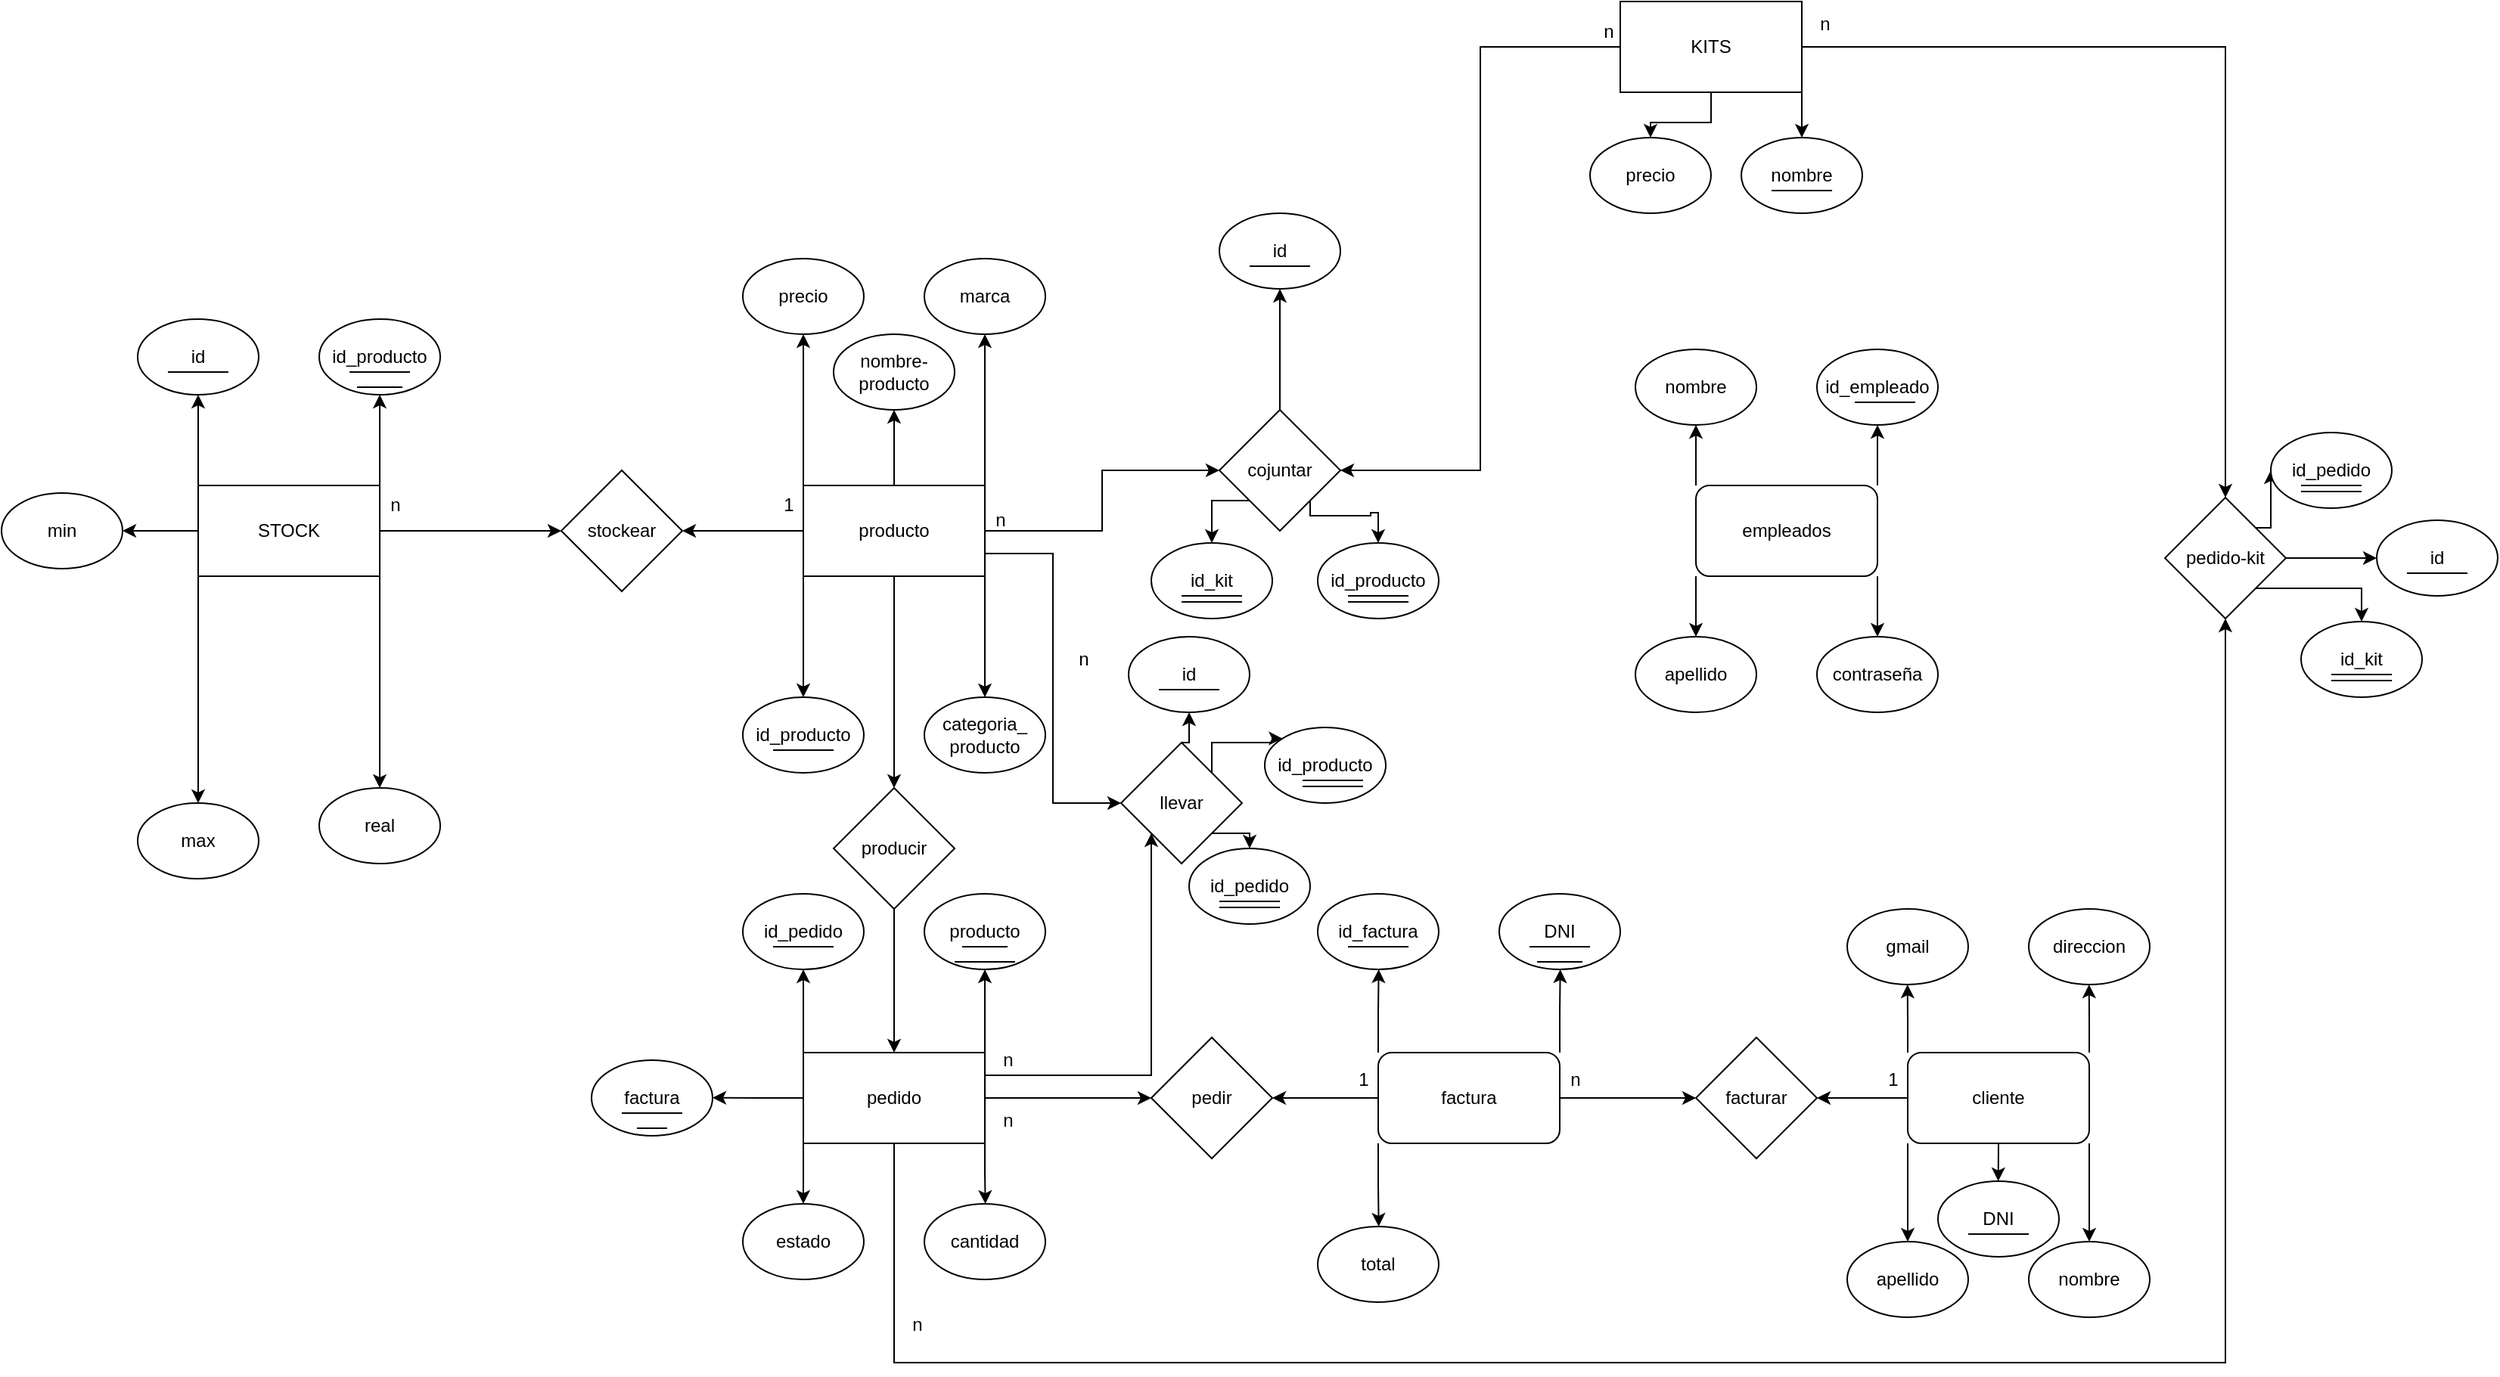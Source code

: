 <mxfile version="21.2.1" type="device">
  <diagram name="Página-1" id="zt1wdt3GV1a_HRpqGX3j">
    <mxGraphModel dx="1925" dy="1997" grid="1" gridSize="10" guides="1" tooltips="1" connect="1" arrows="1" fold="1" page="1" pageScale="1" pageWidth="827" pageHeight="1169" math="0" shadow="0">
      <root>
        <mxCell id="0" />
        <mxCell id="1" parent="0" />
        <mxCell id="X5uzRjNhC2aGNQ6LdpoJ-12" style="edgeStyle=orthogonalEdgeStyle;rounded=0;orthogonalLoop=1;jettySize=auto;html=1;exitX=1;exitY=1;exitDx=0;exitDy=0;entryX=0.5;entryY=0;entryDx=0;entryDy=0;" parent="1" source="X5uzRjNhC2aGNQ6LdpoJ-1" target="X5uzRjNhC2aGNQ6LdpoJ-7" edge="1">
          <mxGeometry relative="1" as="geometry" />
        </mxCell>
        <mxCell id="X5uzRjNhC2aGNQ6LdpoJ-14" style="edgeStyle=orthogonalEdgeStyle;rounded=0;orthogonalLoop=1;jettySize=auto;html=1;exitX=0;exitY=1;exitDx=0;exitDy=0;entryX=0.5;entryY=0;entryDx=0;entryDy=0;" parent="1" source="X5uzRjNhC2aGNQ6LdpoJ-1" target="X5uzRjNhC2aGNQ6LdpoJ-8" edge="1">
          <mxGeometry relative="1" as="geometry" />
        </mxCell>
        <mxCell id="X5uzRjNhC2aGNQ6LdpoJ-15" style="edgeStyle=orthogonalEdgeStyle;rounded=0;orthogonalLoop=1;jettySize=auto;html=1;exitX=0;exitY=0;exitDx=0;exitDy=0;entryX=0.5;entryY=1;entryDx=0;entryDy=0;" parent="1" source="X5uzRjNhC2aGNQ6LdpoJ-1" target="X5uzRjNhC2aGNQ6LdpoJ-10" edge="1">
          <mxGeometry relative="1" as="geometry" />
        </mxCell>
        <mxCell id="X5uzRjNhC2aGNQ6LdpoJ-16" style="edgeStyle=orthogonalEdgeStyle;rounded=0;orthogonalLoop=1;jettySize=auto;html=1;exitX=1;exitY=0;exitDx=0;exitDy=0;entryX=0.5;entryY=1;entryDx=0;entryDy=0;" parent="1" source="X5uzRjNhC2aGNQ6LdpoJ-1" target="X5uzRjNhC2aGNQ6LdpoJ-5" edge="1">
          <mxGeometry relative="1" as="geometry" />
        </mxCell>
        <mxCell id="X5uzRjNhC2aGNQ6LdpoJ-17" style="edgeStyle=orthogonalEdgeStyle;rounded=0;orthogonalLoop=1;jettySize=auto;html=1;exitX=1;exitY=0.5;exitDx=0;exitDy=0;entryX=0;entryY=0.5;entryDx=0;entryDy=0;" parent="1" source="X5uzRjNhC2aGNQ6LdpoJ-1" target="X5uzRjNhC2aGNQ6LdpoJ-18" edge="1">
          <mxGeometry relative="1" as="geometry">
            <mxPoint x="310" y="90.345" as="targetPoint" />
          </mxGeometry>
        </mxCell>
        <mxCell id="X5uzRjNhC2aGNQ6LdpoJ-52" style="edgeStyle=orthogonalEdgeStyle;rounded=0;orthogonalLoop=1;jettySize=auto;html=1;exitX=0;exitY=0.5;exitDx=0;exitDy=0;entryX=1;entryY=0.5;entryDx=0;entryDy=0;" parent="1" source="X5uzRjNhC2aGNQ6LdpoJ-1" target="X5uzRjNhC2aGNQ6LdpoJ-9" edge="1">
          <mxGeometry relative="1" as="geometry" />
        </mxCell>
        <mxCell id="X5uzRjNhC2aGNQ6LdpoJ-1" value="STOCK" style="rounded=0;whiteSpace=wrap;html=1;" parent="1" vertex="1">
          <mxGeometry x="80" y="60" width="120" height="60" as="geometry" />
        </mxCell>
        <mxCell id="X5uzRjNhC2aGNQ6LdpoJ-5" value="id_producto" style="ellipse;whiteSpace=wrap;html=1;" parent="1" vertex="1">
          <mxGeometry x="160" y="-50" width="80" height="50" as="geometry" />
        </mxCell>
        <mxCell id="X5uzRjNhC2aGNQ6LdpoJ-7" value="real" style="ellipse;whiteSpace=wrap;html=1;" parent="1" vertex="1">
          <mxGeometry x="160" y="260" width="80" height="50" as="geometry" />
        </mxCell>
        <mxCell id="X5uzRjNhC2aGNQ6LdpoJ-8" value="max" style="ellipse;whiteSpace=wrap;html=1;" parent="1" vertex="1">
          <mxGeometry x="40" y="270" width="80" height="50" as="geometry" />
        </mxCell>
        <mxCell id="X5uzRjNhC2aGNQ6LdpoJ-9" value="min" style="ellipse;whiteSpace=wrap;html=1;" parent="1" vertex="1">
          <mxGeometry x="-50" y="65" width="80" height="50" as="geometry" />
        </mxCell>
        <mxCell id="X5uzRjNhC2aGNQ6LdpoJ-10" value="id" style="ellipse;whiteSpace=wrap;html=1;" parent="1" vertex="1">
          <mxGeometry x="40" y="-50" width="80" height="50" as="geometry" />
        </mxCell>
        <mxCell id="X5uzRjNhC2aGNQ6LdpoJ-18" value="stockear" style="rhombus;whiteSpace=wrap;html=1;" parent="1" vertex="1">
          <mxGeometry x="320" y="50" width="80" height="80" as="geometry" />
        </mxCell>
        <mxCell id="X5uzRjNhC2aGNQ6LdpoJ-20" style="edgeStyle=orthogonalEdgeStyle;rounded=0;orthogonalLoop=1;jettySize=auto;html=1;entryX=1;entryY=0.5;entryDx=0;entryDy=0;" parent="1" source="X5uzRjNhC2aGNQ6LdpoJ-19" target="X5uzRjNhC2aGNQ6LdpoJ-18" edge="1">
          <mxGeometry relative="1" as="geometry" />
        </mxCell>
        <mxCell id="X5uzRjNhC2aGNQ6LdpoJ-22" style="edgeStyle=orthogonalEdgeStyle;rounded=0;orthogonalLoop=1;jettySize=auto;html=1;exitX=0;exitY=1;exitDx=0;exitDy=0;entryX=0.5;entryY=0;entryDx=0;entryDy=0;" parent="1" source="X5uzRjNhC2aGNQ6LdpoJ-19" target="X5uzRjNhC2aGNQ6LdpoJ-21" edge="1">
          <mxGeometry relative="1" as="geometry" />
        </mxCell>
        <mxCell id="X5uzRjNhC2aGNQ6LdpoJ-38" style="edgeStyle=orthogonalEdgeStyle;rounded=0;orthogonalLoop=1;jettySize=auto;html=1;exitX=1;exitY=1;exitDx=0;exitDy=0;" parent="1" source="X5uzRjNhC2aGNQ6LdpoJ-19" edge="1">
          <mxGeometry relative="1" as="geometry">
            <mxPoint x="600" y="200" as="targetPoint" />
          </mxGeometry>
        </mxCell>
        <mxCell id="X5uzRjNhC2aGNQ6LdpoJ-41" style="edgeStyle=orthogonalEdgeStyle;rounded=0;orthogonalLoop=1;jettySize=auto;html=1;exitX=1;exitY=0.5;exitDx=0;exitDy=0;entryX=0;entryY=0.5;entryDx=0;entryDy=0;" parent="1" source="X5uzRjNhC2aGNQ6LdpoJ-19" target="X5uzRjNhC2aGNQ6LdpoJ-42" edge="1">
          <mxGeometry relative="1" as="geometry">
            <mxPoint x="650" y="90.345" as="targetPoint" />
          </mxGeometry>
        </mxCell>
        <mxCell id="X5uzRjNhC2aGNQ6LdpoJ-58" style="edgeStyle=orthogonalEdgeStyle;rounded=0;orthogonalLoop=1;jettySize=auto;html=1;exitX=0.5;exitY=1;exitDx=0;exitDy=0;entryX=0.5;entryY=0;entryDx=0;entryDy=0;" parent="1" source="X5uzRjNhC2aGNQ6LdpoJ-19" target="X5uzRjNhC2aGNQ6LdpoJ-60" edge="1">
          <mxGeometry relative="1" as="geometry">
            <mxPoint x="540" y="210" as="targetPoint" />
          </mxGeometry>
        </mxCell>
        <mxCell id="X5uzRjNhC2aGNQ6LdpoJ-126" style="edgeStyle=orthogonalEdgeStyle;rounded=0;orthogonalLoop=1;jettySize=auto;html=1;exitX=0.5;exitY=0;exitDx=0;exitDy=0;entryX=0.5;entryY=1;entryDx=0;entryDy=0;" parent="1" source="X5uzRjNhC2aGNQ6LdpoJ-19" target="X5uzRjNhC2aGNQ6LdpoJ-123" edge="1">
          <mxGeometry relative="1" as="geometry" />
        </mxCell>
        <mxCell id="X5uzRjNhC2aGNQ6LdpoJ-127" style="edgeStyle=orthogonalEdgeStyle;rounded=0;orthogonalLoop=1;jettySize=auto;html=1;exitX=1;exitY=0;exitDx=0;exitDy=0;entryX=0.5;entryY=1;entryDx=0;entryDy=0;" parent="1" source="X5uzRjNhC2aGNQ6LdpoJ-19" target="X5uzRjNhC2aGNQ6LdpoJ-34" edge="1">
          <mxGeometry relative="1" as="geometry" />
        </mxCell>
        <mxCell id="X5uzRjNhC2aGNQ6LdpoJ-128" style="edgeStyle=orthogonalEdgeStyle;rounded=0;orthogonalLoop=1;jettySize=auto;html=1;exitX=0;exitY=0;exitDx=0;exitDy=0;entryX=0.5;entryY=1;entryDx=0;entryDy=0;" parent="1" source="X5uzRjNhC2aGNQ6LdpoJ-19" target="X5uzRjNhC2aGNQ6LdpoJ-37" edge="1">
          <mxGeometry relative="1" as="geometry" />
        </mxCell>
        <mxCell id="2nOd-WqelD6CSdc9xSCT-4" style="edgeStyle=orthogonalEdgeStyle;rounded=0;orthogonalLoop=1;jettySize=auto;html=1;exitX=1;exitY=0.75;exitDx=0;exitDy=0;entryX=0;entryY=0.5;entryDx=0;entryDy=0;" parent="1" source="X5uzRjNhC2aGNQ6LdpoJ-19" target="2nOd-WqelD6CSdc9xSCT-2" edge="1">
          <mxGeometry relative="1" as="geometry" />
        </mxCell>
        <mxCell id="X5uzRjNhC2aGNQ6LdpoJ-19" value="producto" style="rounded=0;whiteSpace=wrap;html=1;" parent="1" vertex="1">
          <mxGeometry x="480" y="60" width="120" height="60" as="geometry" />
        </mxCell>
        <mxCell id="X5uzRjNhC2aGNQ6LdpoJ-21" value="id_producto" style="ellipse;whiteSpace=wrap;html=1;" parent="1" vertex="1">
          <mxGeometry x="440" y="200" width="80" height="50" as="geometry" />
        </mxCell>
        <mxCell id="X5uzRjNhC2aGNQ6LdpoJ-27" value="" style="line;strokeWidth=1;rotatable=0;dashed=0;labelPosition=right;align=left;verticalAlign=middle;spacingTop=0;spacingLeft=6;points=[];portConstraint=eastwest;" parent="1" vertex="1">
          <mxGeometry x="60" y="-20" width="40" height="10" as="geometry" />
        </mxCell>
        <mxCell id="X5uzRjNhC2aGNQ6LdpoJ-28" value="" style="line;strokeWidth=1;rotatable=0;dashed=0;labelPosition=right;align=left;verticalAlign=middle;spacingTop=0;spacingLeft=6;points=[];portConstraint=eastwest;" parent="1" vertex="1">
          <mxGeometry x="180" y="-20" width="40" height="10" as="geometry" />
        </mxCell>
        <mxCell id="X5uzRjNhC2aGNQ6LdpoJ-29" value="" style="line;strokeWidth=1;rotatable=0;dashed=0;labelPosition=right;align=left;verticalAlign=middle;spacingTop=0;spacingLeft=6;points=[];portConstraint=eastwest;" parent="1" vertex="1">
          <mxGeometry x="185" y="-10" width="30" height="10" as="geometry" />
        </mxCell>
        <mxCell id="X5uzRjNhC2aGNQ6LdpoJ-31" value="" style="line;strokeWidth=1;rotatable=0;dashed=0;labelPosition=right;align=left;verticalAlign=middle;spacingTop=0;spacingLeft=6;points=[];portConstraint=eastwest;" parent="1" vertex="1">
          <mxGeometry x="460" y="230" width="40" height="10" as="geometry" />
        </mxCell>
        <mxCell id="X5uzRjNhC2aGNQ6LdpoJ-34" value="marca" style="ellipse;whiteSpace=wrap;html=1;" parent="1" vertex="1">
          <mxGeometry x="560" y="-90" width="80" height="50" as="geometry" />
        </mxCell>
        <mxCell id="X5uzRjNhC2aGNQ6LdpoJ-37" value="precio" style="ellipse;whiteSpace=wrap;html=1;" parent="1" vertex="1">
          <mxGeometry x="440" y="-90" width="80" height="50" as="geometry" />
        </mxCell>
        <mxCell id="X5uzRjNhC2aGNQ6LdpoJ-39" value="categoria_&lt;br&gt;producto" style="ellipse;whiteSpace=wrap;html=1;" parent="1" vertex="1">
          <mxGeometry x="560" y="200" width="80" height="50" as="geometry" />
        </mxCell>
        <mxCell id="X5uzRjNhC2aGNQ6LdpoJ-43" style="edgeStyle=orthogonalEdgeStyle;rounded=0;orthogonalLoop=1;jettySize=auto;html=1;entryX=1;entryY=0.5;entryDx=0;entryDy=0;" parent="1" source="X5uzRjNhC2aGNQ6LdpoJ-40" target="X5uzRjNhC2aGNQ6LdpoJ-42" edge="1">
          <mxGeometry relative="1" as="geometry" />
        </mxCell>
        <mxCell id="X5uzRjNhC2aGNQ6LdpoJ-50" style="edgeStyle=orthogonalEdgeStyle;rounded=0;orthogonalLoop=1;jettySize=auto;html=1;exitX=1;exitY=1;exitDx=0;exitDy=0;entryX=0.5;entryY=0;entryDx=0;entryDy=0;" parent="1" source="X5uzRjNhC2aGNQ6LdpoJ-40" target="X5uzRjNhC2aGNQ6LdpoJ-49" edge="1">
          <mxGeometry relative="1" as="geometry" />
        </mxCell>
        <mxCell id="kqnXj__qHcYsHEOkXYYP-14" style="edgeStyle=orthogonalEdgeStyle;rounded=0;orthogonalLoop=1;jettySize=auto;html=1;exitX=0.5;exitY=1;exitDx=0;exitDy=0;entryX=0.5;entryY=0;entryDx=0;entryDy=0;" parent="1" source="X5uzRjNhC2aGNQ6LdpoJ-40" target="kqnXj__qHcYsHEOkXYYP-13" edge="1">
          <mxGeometry relative="1" as="geometry" />
        </mxCell>
        <mxCell id="2nOd-WqelD6CSdc9xSCT-12" style="edgeStyle=orthogonalEdgeStyle;rounded=0;orthogonalLoop=1;jettySize=auto;html=1;exitX=1;exitY=0.5;exitDx=0;exitDy=0;entryX=0.5;entryY=0;entryDx=0;entryDy=0;" parent="1" source="X5uzRjNhC2aGNQ6LdpoJ-40" target="2nOd-WqelD6CSdc9xSCT-11" edge="1">
          <mxGeometry relative="1" as="geometry" />
        </mxCell>
        <mxCell id="X5uzRjNhC2aGNQ6LdpoJ-40" value="KITS" style="rounded=0;whiteSpace=wrap;html=1;" parent="1" vertex="1">
          <mxGeometry x="1020" y="-260" width="120" height="60" as="geometry" />
        </mxCell>
        <mxCell id="kqnXj__qHcYsHEOkXYYP-4" style="edgeStyle=orthogonalEdgeStyle;rounded=0;orthogonalLoop=1;jettySize=auto;html=1;entryX=0.5;entryY=1;entryDx=0;entryDy=0;" parent="1" source="X5uzRjNhC2aGNQ6LdpoJ-42" target="kqnXj__qHcYsHEOkXYYP-2" edge="1">
          <mxGeometry relative="1" as="geometry" />
        </mxCell>
        <mxCell id="kqnXj__qHcYsHEOkXYYP-8" style="edgeStyle=orthogonalEdgeStyle;rounded=0;orthogonalLoop=1;jettySize=auto;html=1;exitX=1;exitY=1;exitDx=0;exitDy=0;entryX=0.5;entryY=0;entryDx=0;entryDy=0;" parent="1" source="X5uzRjNhC2aGNQ6LdpoJ-42" target="kqnXj__qHcYsHEOkXYYP-5" edge="1">
          <mxGeometry relative="1" as="geometry">
            <Array as="points">
              <mxPoint x="815" y="80" />
              <mxPoint x="855" y="80" />
              <mxPoint x="855" y="78" />
              <mxPoint x="860" y="78" />
            </Array>
          </mxGeometry>
        </mxCell>
        <mxCell id="kqnXj__qHcYsHEOkXYYP-15" style="edgeStyle=orthogonalEdgeStyle;rounded=0;orthogonalLoop=1;jettySize=auto;html=1;exitX=0;exitY=1;exitDx=0;exitDy=0;entryX=0.5;entryY=0;entryDx=0;entryDy=0;" parent="1" source="X5uzRjNhC2aGNQ6LdpoJ-42" target="kqnXj__qHcYsHEOkXYYP-9" edge="1">
          <mxGeometry relative="1" as="geometry" />
        </mxCell>
        <mxCell id="X5uzRjNhC2aGNQ6LdpoJ-42" value="cojuntar" style="rhombus;whiteSpace=wrap;html=1;" parent="1" vertex="1">
          <mxGeometry x="755" y="10" width="80" height="80" as="geometry" />
        </mxCell>
        <mxCell id="X5uzRjNhC2aGNQ6LdpoJ-49" value="nombre" style="ellipse;whiteSpace=wrap;html=1;" parent="1" vertex="1">
          <mxGeometry x="1100" y="-170" width="80" height="50" as="geometry" />
        </mxCell>
        <mxCell id="X5uzRjNhC2aGNQ6LdpoJ-51" value="" style="line;strokeWidth=1;rotatable=0;dashed=0;labelPosition=right;align=left;verticalAlign=middle;spacingTop=0;spacingLeft=6;points=[];portConstraint=eastwest;" parent="1" vertex="1">
          <mxGeometry x="1120" y="-140" width="40" height="10" as="geometry" />
        </mxCell>
        <mxCell id="X5uzRjNhC2aGNQ6LdpoJ-55" style="edgeStyle=orthogonalEdgeStyle;rounded=0;orthogonalLoop=1;jettySize=auto;html=1;exitX=0;exitY=1;exitDx=0;exitDy=0;entryX=0.5;entryY=0;entryDx=0;entryDy=0;" parent="1" source="X5uzRjNhC2aGNQ6LdpoJ-53" target="X5uzRjNhC2aGNQ6LdpoJ-54" edge="1">
          <mxGeometry relative="1" as="geometry" />
        </mxCell>
        <mxCell id="X5uzRjNhC2aGNQ6LdpoJ-56" style="edgeStyle=orthogonalEdgeStyle;rounded=0;orthogonalLoop=1;jettySize=auto;html=1;exitX=1;exitY=1;exitDx=0;exitDy=0;" parent="1" source="X5uzRjNhC2aGNQ6LdpoJ-53" edge="1">
          <mxGeometry relative="1" as="geometry">
            <mxPoint x="600.333" y="535" as="targetPoint" />
          </mxGeometry>
        </mxCell>
        <mxCell id="X5uzRjNhC2aGNQ6LdpoJ-67" style="edgeStyle=orthogonalEdgeStyle;rounded=0;orthogonalLoop=1;jettySize=auto;html=1;exitX=1;exitY=0;exitDx=0;exitDy=0;entryX=0.5;entryY=1;entryDx=0;entryDy=0;" parent="1" source="X5uzRjNhC2aGNQ6LdpoJ-53" target="X5uzRjNhC2aGNQ6LdpoJ-66" edge="1">
          <mxGeometry relative="1" as="geometry" />
        </mxCell>
        <mxCell id="X5uzRjNhC2aGNQ6LdpoJ-70" style="edgeStyle=orthogonalEdgeStyle;rounded=0;orthogonalLoop=1;jettySize=auto;html=1;exitX=0;exitY=0;exitDx=0;exitDy=0;entryX=0.5;entryY=1;entryDx=0;entryDy=0;" parent="1" source="X5uzRjNhC2aGNQ6LdpoJ-53" target="X5uzRjNhC2aGNQ6LdpoJ-69" edge="1">
          <mxGeometry relative="1" as="geometry" />
        </mxCell>
        <mxCell id="X5uzRjNhC2aGNQ6LdpoJ-74" style="edgeStyle=orthogonalEdgeStyle;rounded=0;orthogonalLoop=1;jettySize=auto;html=1;exitX=0;exitY=0.5;exitDx=0;exitDy=0;" parent="1" source="X5uzRjNhC2aGNQ6LdpoJ-53" edge="1">
          <mxGeometry relative="1" as="geometry">
            <mxPoint x="420" y="464.857" as="targetPoint" />
          </mxGeometry>
        </mxCell>
        <mxCell id="X5uzRjNhC2aGNQ6LdpoJ-82" style="edgeStyle=orthogonalEdgeStyle;rounded=0;orthogonalLoop=1;jettySize=auto;html=1;exitX=1;exitY=0.5;exitDx=0;exitDy=0;entryX=0;entryY=0.5;entryDx=0;entryDy=0;" parent="1" source="X5uzRjNhC2aGNQ6LdpoJ-53" target="X5uzRjNhC2aGNQ6LdpoJ-81" edge="1">
          <mxGeometry relative="1" as="geometry" />
        </mxCell>
        <mxCell id="2nOd-WqelD6CSdc9xSCT-3" style="edgeStyle=orthogonalEdgeStyle;rounded=0;orthogonalLoop=1;jettySize=auto;html=1;exitX=1;exitY=0.25;exitDx=0;exitDy=0;entryX=0;entryY=1;entryDx=0;entryDy=0;" parent="1" source="X5uzRjNhC2aGNQ6LdpoJ-53" target="2nOd-WqelD6CSdc9xSCT-2" edge="1">
          <mxGeometry relative="1" as="geometry" />
        </mxCell>
        <mxCell id="X5uzRjNhC2aGNQ6LdpoJ-53" value="pedido" style="rounded=0;whiteSpace=wrap;html=1;" parent="1" vertex="1">
          <mxGeometry x="480" y="435" width="120" height="60" as="geometry" />
        </mxCell>
        <mxCell id="X5uzRjNhC2aGNQ6LdpoJ-54" value="estado" style="ellipse;whiteSpace=wrap;html=1;" parent="1" vertex="1">
          <mxGeometry x="440" y="535" width="80" height="50" as="geometry" />
        </mxCell>
        <mxCell id="X5uzRjNhC2aGNQ6LdpoJ-57" value="cantidad" style="ellipse;whiteSpace=wrap;html=1;" parent="1" vertex="1">
          <mxGeometry x="560" y="535" width="80" height="50" as="geometry" />
        </mxCell>
        <mxCell id="X5uzRjNhC2aGNQ6LdpoJ-65" style="edgeStyle=orthogonalEdgeStyle;rounded=0;orthogonalLoop=1;jettySize=auto;html=1;exitX=0.5;exitY=1;exitDx=0;exitDy=0;entryX=0.5;entryY=0;entryDx=0;entryDy=0;" parent="1" source="X5uzRjNhC2aGNQ6LdpoJ-60" target="X5uzRjNhC2aGNQ6LdpoJ-53" edge="1">
          <mxGeometry relative="1" as="geometry" />
        </mxCell>
        <mxCell id="X5uzRjNhC2aGNQ6LdpoJ-60" value="producir" style="rhombus;whiteSpace=wrap;html=1;" parent="1" vertex="1">
          <mxGeometry x="500" y="260" width="80" height="80" as="geometry" />
        </mxCell>
        <mxCell id="X5uzRjNhC2aGNQ6LdpoJ-66" value="producto" style="ellipse;whiteSpace=wrap;html=1;" parent="1" vertex="1">
          <mxGeometry x="560" y="330" width="80" height="50" as="geometry" />
        </mxCell>
        <mxCell id="X5uzRjNhC2aGNQ6LdpoJ-69" value="id_pedido" style="ellipse;whiteSpace=wrap;html=1;" parent="1" vertex="1">
          <mxGeometry x="440" y="330" width="80" height="50" as="geometry" />
        </mxCell>
        <mxCell id="X5uzRjNhC2aGNQ6LdpoJ-71" value="" style="line;strokeWidth=1;rotatable=0;dashed=0;labelPosition=right;align=left;verticalAlign=middle;spacingTop=0;spacingLeft=6;points=[];portConstraint=eastwest;" parent="1" vertex="1">
          <mxGeometry x="585" y="360" width="30" height="10" as="geometry" />
        </mxCell>
        <mxCell id="X5uzRjNhC2aGNQ6LdpoJ-72" value="" style="line;strokeWidth=1;rotatable=0;dashed=0;labelPosition=right;align=left;verticalAlign=middle;spacingTop=0;spacingLeft=6;points=[];portConstraint=eastwest;" parent="1" vertex="1">
          <mxGeometry x="580" y="370" width="40" height="10" as="geometry" />
        </mxCell>
        <mxCell id="X5uzRjNhC2aGNQ6LdpoJ-73" value="" style="line;strokeWidth=1;rotatable=0;dashed=0;labelPosition=right;align=left;verticalAlign=middle;spacingTop=0;spacingLeft=6;points=[];portConstraint=eastwest;" parent="1" vertex="1">
          <mxGeometry x="460" y="360" width="40" height="10" as="geometry" />
        </mxCell>
        <mxCell id="X5uzRjNhC2aGNQ6LdpoJ-75" value="factura" style="ellipse;whiteSpace=wrap;html=1;" parent="1" vertex="1">
          <mxGeometry x="340" y="440" width="80" height="50" as="geometry" />
        </mxCell>
        <mxCell id="X5uzRjNhC2aGNQ6LdpoJ-77" value="" style="line;strokeWidth=1;rotatable=0;dashed=0;labelPosition=right;align=left;verticalAlign=middle;spacingTop=0;spacingLeft=6;points=[];portConstraint=eastwest;" parent="1" vertex="1">
          <mxGeometry x="360" y="470" width="40" height="10" as="geometry" />
        </mxCell>
        <mxCell id="X5uzRjNhC2aGNQ6LdpoJ-78" value="" style="line;strokeWidth=1;rotatable=0;dashed=0;labelPosition=right;align=left;verticalAlign=middle;spacingTop=0;spacingLeft=6;points=[];portConstraint=eastwest;" parent="1" vertex="1">
          <mxGeometry x="370" y="480" width="20" height="10" as="geometry" />
        </mxCell>
        <mxCell id="X5uzRjNhC2aGNQ6LdpoJ-83" style="edgeStyle=orthogonalEdgeStyle;rounded=0;orthogonalLoop=1;jettySize=auto;html=1;exitX=0;exitY=0.5;exitDx=0;exitDy=0;entryX=1;entryY=0.5;entryDx=0;entryDy=0;" parent="1" source="X5uzRjNhC2aGNQ6LdpoJ-80" target="X5uzRjNhC2aGNQ6LdpoJ-81" edge="1">
          <mxGeometry relative="1" as="geometry" />
        </mxCell>
        <mxCell id="X5uzRjNhC2aGNQ6LdpoJ-84" style="edgeStyle=orthogonalEdgeStyle;rounded=0;orthogonalLoop=1;jettySize=auto;html=1;exitX=0;exitY=1;exitDx=0;exitDy=0;" parent="1" source="X5uzRjNhC2aGNQ6LdpoJ-80" edge="1">
          <mxGeometry relative="1" as="geometry">
            <mxPoint x="860.333" y="550" as="targetPoint" />
          </mxGeometry>
        </mxCell>
        <mxCell id="X5uzRjNhC2aGNQ6LdpoJ-88" style="edgeStyle=orthogonalEdgeStyle;rounded=0;orthogonalLoop=1;jettySize=auto;html=1;exitX=1;exitY=0;exitDx=0;exitDy=0;" parent="1" source="X5uzRjNhC2aGNQ6LdpoJ-80" edge="1">
          <mxGeometry relative="1" as="geometry">
            <mxPoint x="980.333" y="380" as="targetPoint" />
          </mxGeometry>
        </mxCell>
        <mxCell id="X5uzRjNhC2aGNQ6LdpoJ-90" style="edgeStyle=orthogonalEdgeStyle;rounded=0;orthogonalLoop=1;jettySize=auto;html=1;exitX=0;exitY=0;exitDx=0;exitDy=0;" parent="1" source="X5uzRjNhC2aGNQ6LdpoJ-80" edge="1">
          <mxGeometry relative="1" as="geometry">
            <mxPoint x="860.333" y="380" as="targetPoint" />
          </mxGeometry>
        </mxCell>
        <mxCell id="X5uzRjNhC2aGNQ6LdpoJ-98" style="edgeStyle=orthogonalEdgeStyle;rounded=0;orthogonalLoop=1;jettySize=auto;html=1;exitX=1;exitY=0.5;exitDx=0;exitDy=0;" parent="1" source="X5uzRjNhC2aGNQ6LdpoJ-80" target="X5uzRjNhC2aGNQ6LdpoJ-97" edge="1">
          <mxGeometry relative="1" as="geometry" />
        </mxCell>
        <mxCell id="X5uzRjNhC2aGNQ6LdpoJ-80" value="factura" style="rounded=1;whiteSpace=wrap;html=1;" parent="1" vertex="1">
          <mxGeometry x="860" y="435" width="120" height="60" as="geometry" />
        </mxCell>
        <mxCell id="X5uzRjNhC2aGNQ6LdpoJ-81" value="pedir" style="rhombus;whiteSpace=wrap;html=1;" parent="1" vertex="1">
          <mxGeometry x="710" y="425" width="80" height="80" as="geometry" />
        </mxCell>
        <mxCell id="X5uzRjNhC2aGNQ6LdpoJ-85" value="total" style="ellipse;whiteSpace=wrap;html=1;" parent="1" vertex="1">
          <mxGeometry x="820" y="550" width="80" height="50" as="geometry" />
        </mxCell>
        <mxCell id="X5uzRjNhC2aGNQ6LdpoJ-89" value="DNI" style="ellipse;whiteSpace=wrap;html=1;" parent="1" vertex="1">
          <mxGeometry x="940" y="330" width="80" height="50" as="geometry" />
        </mxCell>
        <mxCell id="X5uzRjNhC2aGNQ6LdpoJ-91" value="id_factura" style="ellipse;whiteSpace=wrap;html=1;" parent="1" vertex="1">
          <mxGeometry x="820" y="330" width="80" height="50" as="geometry" />
        </mxCell>
        <mxCell id="X5uzRjNhC2aGNQ6LdpoJ-92" value="" style="line;strokeWidth=1;rotatable=0;dashed=0;labelPosition=right;align=left;verticalAlign=middle;spacingTop=0;spacingLeft=6;points=[];portConstraint=eastwest;" parent="1" vertex="1">
          <mxGeometry x="840" y="360" width="40" height="10" as="geometry" />
        </mxCell>
        <mxCell id="X5uzRjNhC2aGNQ6LdpoJ-93" value="" style="line;strokeWidth=1;rotatable=0;dashed=0;labelPosition=right;align=left;verticalAlign=middle;spacingTop=0;spacingLeft=6;points=[];portConstraint=eastwest;" parent="1" vertex="1">
          <mxGeometry x="960" y="360" width="40" height="10" as="geometry" />
        </mxCell>
        <mxCell id="X5uzRjNhC2aGNQ6LdpoJ-94" value="" style="line;strokeWidth=1;rotatable=0;dashed=0;labelPosition=right;align=left;verticalAlign=middle;spacingTop=0;spacingLeft=6;points=[];portConstraint=eastwest;" parent="1" vertex="1">
          <mxGeometry x="965" y="370" width="30" height="10" as="geometry" />
        </mxCell>
        <mxCell id="X5uzRjNhC2aGNQ6LdpoJ-99" style="edgeStyle=orthogonalEdgeStyle;rounded=0;orthogonalLoop=1;jettySize=auto;html=1;exitX=0;exitY=0.5;exitDx=0;exitDy=0;" parent="1" source="X5uzRjNhC2aGNQ6LdpoJ-95" target="X5uzRjNhC2aGNQ6LdpoJ-97" edge="1">
          <mxGeometry relative="1" as="geometry" />
        </mxCell>
        <mxCell id="X5uzRjNhC2aGNQ6LdpoJ-102" style="edgeStyle=orthogonalEdgeStyle;rounded=0;orthogonalLoop=1;jettySize=auto;html=1;exitX=1;exitY=1;exitDx=0;exitDy=0;entryX=0.5;entryY=0;entryDx=0;entryDy=0;" parent="1" source="X5uzRjNhC2aGNQ6LdpoJ-95" edge="1">
          <mxGeometry relative="1" as="geometry">
            <mxPoint x="1330" y="560" as="targetPoint" />
          </mxGeometry>
        </mxCell>
        <mxCell id="X5uzRjNhC2aGNQ6LdpoJ-105" style="edgeStyle=orthogonalEdgeStyle;rounded=0;orthogonalLoop=1;jettySize=auto;html=1;exitX=0;exitY=1;exitDx=0;exitDy=0;entryX=0.5;entryY=0;entryDx=0;entryDy=0;" parent="1" source="X5uzRjNhC2aGNQ6LdpoJ-95" target="X5uzRjNhC2aGNQ6LdpoJ-103" edge="1">
          <mxGeometry relative="1" as="geometry" />
        </mxCell>
        <mxCell id="X5uzRjNhC2aGNQ6LdpoJ-106" style="edgeStyle=orthogonalEdgeStyle;rounded=0;orthogonalLoop=1;jettySize=auto;html=1;exitX=1;exitY=0;exitDx=0;exitDy=0;" parent="1" source="X5uzRjNhC2aGNQ6LdpoJ-95" edge="1">
          <mxGeometry relative="1" as="geometry">
            <mxPoint x="1329.857" y="390" as="targetPoint" />
          </mxGeometry>
        </mxCell>
        <mxCell id="X5uzRjNhC2aGNQ6LdpoJ-108" style="edgeStyle=orthogonalEdgeStyle;rounded=0;orthogonalLoop=1;jettySize=auto;html=1;exitX=0;exitY=0;exitDx=0;exitDy=0;" parent="1" source="X5uzRjNhC2aGNQ6LdpoJ-95" edge="1">
          <mxGeometry relative="1" as="geometry">
            <mxPoint x="1209.857" y="390" as="targetPoint" />
          </mxGeometry>
        </mxCell>
        <mxCell id="X5uzRjNhC2aGNQ6LdpoJ-110" style="edgeStyle=orthogonalEdgeStyle;rounded=0;orthogonalLoop=1;jettySize=auto;html=1;exitX=0.5;exitY=1;exitDx=0;exitDy=0;" parent="1" source="X5uzRjNhC2aGNQ6LdpoJ-95" edge="1">
          <mxGeometry relative="1" as="geometry">
            <mxPoint x="1269.857" y="520" as="targetPoint" />
          </mxGeometry>
        </mxCell>
        <mxCell id="X5uzRjNhC2aGNQ6LdpoJ-95" value="cliente" style="rounded=1;whiteSpace=wrap;html=1;" parent="1" vertex="1">
          <mxGeometry x="1210" y="435" width="120" height="60" as="geometry" />
        </mxCell>
        <mxCell id="X5uzRjNhC2aGNQ6LdpoJ-97" value="facturar" style="rhombus;whiteSpace=wrap;html=1;" parent="1" vertex="1">
          <mxGeometry x="1070" y="425" width="80" height="80" as="geometry" />
        </mxCell>
        <mxCell id="X5uzRjNhC2aGNQ6LdpoJ-103" value="apellido" style="ellipse;whiteSpace=wrap;html=1;" parent="1" vertex="1">
          <mxGeometry x="1170" y="560" width="80" height="50" as="geometry" />
        </mxCell>
        <mxCell id="X5uzRjNhC2aGNQ6LdpoJ-104" value="nombre" style="ellipse;whiteSpace=wrap;html=1;" parent="1" vertex="1">
          <mxGeometry x="1290" y="560" width="80" height="50" as="geometry" />
        </mxCell>
        <mxCell id="X5uzRjNhC2aGNQ6LdpoJ-107" value="direccion" style="ellipse;whiteSpace=wrap;html=1;" parent="1" vertex="1">
          <mxGeometry x="1290" y="340" width="80" height="50" as="geometry" />
        </mxCell>
        <mxCell id="X5uzRjNhC2aGNQ6LdpoJ-109" value="gmail" style="ellipse;whiteSpace=wrap;html=1;" parent="1" vertex="1">
          <mxGeometry x="1170" y="340" width="80" height="50" as="geometry" />
        </mxCell>
        <mxCell id="X5uzRjNhC2aGNQ6LdpoJ-111" value="DNI" style="ellipse;whiteSpace=wrap;html=1;" parent="1" vertex="1">
          <mxGeometry x="1230" y="520" width="80" height="50" as="geometry" />
        </mxCell>
        <mxCell id="X5uzRjNhC2aGNQ6LdpoJ-112" value="" style="line;strokeWidth=1;rotatable=0;dashed=0;labelPosition=right;align=left;verticalAlign=middle;spacingTop=0;spacingLeft=6;points=[];portConstraint=eastwest;" parent="1" vertex="1">
          <mxGeometry x="1250" y="550" width="40" height="10" as="geometry" />
        </mxCell>
        <mxCell id="X5uzRjNhC2aGNQ6LdpoJ-123" value="nombre-&lt;br&gt;producto" style="ellipse;whiteSpace=wrap;html=1;" parent="1" vertex="1">
          <mxGeometry x="500" y="-40" width="80" height="50" as="geometry" />
        </mxCell>
        <mxCell id="X5uzRjNhC2aGNQ6LdpoJ-132" style="edgeStyle=orthogonalEdgeStyle;rounded=0;orthogonalLoop=1;jettySize=auto;html=1;exitX=1;exitY=0;exitDx=0;exitDy=0;entryX=0.5;entryY=1;entryDx=0;entryDy=0;" parent="1" source="X5uzRjNhC2aGNQ6LdpoJ-129" target="X5uzRjNhC2aGNQ6LdpoJ-131" edge="1">
          <mxGeometry relative="1" as="geometry" />
        </mxCell>
        <mxCell id="X5uzRjNhC2aGNQ6LdpoJ-134" style="edgeStyle=orthogonalEdgeStyle;rounded=0;orthogonalLoop=1;jettySize=auto;html=1;exitX=0;exitY=0;exitDx=0;exitDy=0;entryX=0.5;entryY=1;entryDx=0;entryDy=0;" parent="1" source="X5uzRjNhC2aGNQ6LdpoJ-129" target="X5uzRjNhC2aGNQ6LdpoJ-133" edge="1">
          <mxGeometry relative="1" as="geometry" />
        </mxCell>
        <mxCell id="X5uzRjNhC2aGNQ6LdpoJ-136" style="edgeStyle=orthogonalEdgeStyle;rounded=0;orthogonalLoop=1;jettySize=auto;html=1;exitX=0;exitY=1;exitDx=0;exitDy=0;entryX=0.5;entryY=0;entryDx=0;entryDy=0;" parent="1" source="X5uzRjNhC2aGNQ6LdpoJ-129" target="X5uzRjNhC2aGNQ6LdpoJ-135" edge="1">
          <mxGeometry relative="1" as="geometry" />
        </mxCell>
        <mxCell id="X5uzRjNhC2aGNQ6LdpoJ-138" style="edgeStyle=orthogonalEdgeStyle;rounded=0;orthogonalLoop=1;jettySize=auto;html=1;exitX=1;exitY=1;exitDx=0;exitDy=0;" parent="1" source="X5uzRjNhC2aGNQ6LdpoJ-129" target="X5uzRjNhC2aGNQ6LdpoJ-137" edge="1">
          <mxGeometry relative="1" as="geometry" />
        </mxCell>
        <mxCell id="X5uzRjNhC2aGNQ6LdpoJ-129" value="empleados" style="rounded=1;whiteSpace=wrap;html=1;" parent="1" vertex="1">
          <mxGeometry x="1070" y="60" width="120" height="60" as="geometry" />
        </mxCell>
        <mxCell id="X5uzRjNhC2aGNQ6LdpoJ-131" value="id_empleado" style="ellipse;whiteSpace=wrap;html=1;" parent="1" vertex="1">
          <mxGeometry x="1150" y="-30" width="80" height="50" as="geometry" />
        </mxCell>
        <mxCell id="X5uzRjNhC2aGNQ6LdpoJ-133" value="nombre" style="ellipse;whiteSpace=wrap;html=1;" parent="1" vertex="1">
          <mxGeometry x="1030" y="-30" width="80" height="50" as="geometry" />
        </mxCell>
        <mxCell id="X5uzRjNhC2aGNQ6LdpoJ-135" value="apellido" style="ellipse;whiteSpace=wrap;html=1;" parent="1" vertex="1">
          <mxGeometry x="1030" y="160" width="80" height="50" as="geometry" />
        </mxCell>
        <mxCell id="X5uzRjNhC2aGNQ6LdpoJ-137" value="contraseña" style="ellipse;whiteSpace=wrap;html=1;" parent="1" vertex="1">
          <mxGeometry x="1150" y="160" width="80" height="50" as="geometry" />
        </mxCell>
        <mxCell id="X5uzRjNhC2aGNQ6LdpoJ-139" value="n" style="text;html=1;align=center;verticalAlign=middle;resizable=0;points=[];autosize=1;strokeColor=none;fillColor=none;" parent="1" vertex="1">
          <mxGeometry x="997" y="-255" width="30" height="30" as="geometry" />
        </mxCell>
        <mxCell id="X5uzRjNhC2aGNQ6LdpoJ-140" value="n" style="text;html=1;align=center;verticalAlign=middle;resizable=0;points=[];autosize=1;strokeColor=none;fillColor=none;" parent="1" vertex="1">
          <mxGeometry x="595" y="68" width="30" height="30" as="geometry" />
        </mxCell>
        <mxCell id="X5uzRjNhC2aGNQ6LdpoJ-141" value="n" style="text;html=1;align=center;verticalAlign=middle;resizable=0;points=[];autosize=1;strokeColor=none;fillColor=none;" parent="1" vertex="1">
          <mxGeometry x="600" y="465" width="30" height="30" as="geometry" />
        </mxCell>
        <mxCell id="X5uzRjNhC2aGNQ6LdpoJ-142" value="1" style="text;html=1;align=center;verticalAlign=middle;resizable=0;points=[];autosize=1;strokeColor=none;fillColor=none;" parent="1" vertex="1">
          <mxGeometry x="835" y="438" width="30" height="30" as="geometry" />
        </mxCell>
        <mxCell id="X5uzRjNhC2aGNQ6LdpoJ-143" value="n" style="text;html=1;align=center;verticalAlign=middle;resizable=0;points=[];autosize=1;strokeColor=none;fillColor=none;" parent="1" vertex="1">
          <mxGeometry x="195" y="58" width="30" height="30" as="geometry" />
        </mxCell>
        <mxCell id="X5uzRjNhC2aGNQ6LdpoJ-144" value="1" style="text;html=1;align=center;verticalAlign=middle;resizable=0;points=[];autosize=1;strokeColor=none;fillColor=none;" parent="1" vertex="1">
          <mxGeometry x="455" y="58" width="30" height="30" as="geometry" />
        </mxCell>
        <mxCell id="X5uzRjNhC2aGNQ6LdpoJ-145" value="n" style="text;html=1;align=center;verticalAlign=middle;resizable=0;points=[];autosize=1;strokeColor=none;fillColor=none;" parent="1" vertex="1">
          <mxGeometry x="975" y="438" width="30" height="30" as="geometry" />
        </mxCell>
        <mxCell id="X5uzRjNhC2aGNQ6LdpoJ-146" value="1" style="text;html=1;align=center;verticalAlign=middle;resizable=0;points=[];autosize=1;strokeColor=none;fillColor=none;" parent="1" vertex="1">
          <mxGeometry x="1185" y="438" width="30" height="30" as="geometry" />
        </mxCell>
        <mxCell id="X5uzRjNhC2aGNQ6LdpoJ-147" value="" style="line;strokeWidth=1;rotatable=0;dashed=0;labelPosition=right;align=left;verticalAlign=middle;spacingTop=0;spacingLeft=6;points=[];portConstraint=eastwest;" parent="1" vertex="1">
          <mxGeometry x="1175" width="40" height="10" as="geometry" />
        </mxCell>
        <mxCell id="kqnXj__qHcYsHEOkXYYP-2" value="id" style="ellipse;whiteSpace=wrap;html=1;" parent="1" vertex="1">
          <mxGeometry x="755" y="-120" width="80" height="50" as="geometry" />
        </mxCell>
        <mxCell id="kqnXj__qHcYsHEOkXYYP-3" value="" style="line;strokeWidth=1;rotatable=0;dashed=0;labelPosition=right;align=left;verticalAlign=middle;spacingTop=0;spacingLeft=6;points=[];portConstraint=eastwest;" parent="1" vertex="1">
          <mxGeometry x="775" y="-90" width="40" height="10" as="geometry" />
        </mxCell>
        <mxCell id="kqnXj__qHcYsHEOkXYYP-5" value="id_producto" style="ellipse;whiteSpace=wrap;html=1;" parent="1" vertex="1">
          <mxGeometry x="820" y="98" width="80" height="50" as="geometry" />
        </mxCell>
        <mxCell id="kqnXj__qHcYsHEOkXYYP-6" value="" style="line;strokeWidth=1;rotatable=0;dashed=0;labelPosition=right;align=left;verticalAlign=middle;spacingTop=0;spacingLeft=6;points=[];portConstraint=eastwest;" parent="1" vertex="1">
          <mxGeometry x="840" y="128" width="40" height="10" as="geometry" />
        </mxCell>
        <mxCell id="kqnXj__qHcYsHEOkXYYP-7" value="" style="line;strokeWidth=1;rotatable=0;dashed=0;labelPosition=right;align=left;verticalAlign=middle;spacingTop=0;spacingLeft=6;points=[];portConstraint=eastwest;" parent="1" vertex="1">
          <mxGeometry x="840" y="132" width="40" height="10" as="geometry" />
        </mxCell>
        <mxCell id="kqnXj__qHcYsHEOkXYYP-9" value="id_kit" style="ellipse;whiteSpace=wrap;html=1;" parent="1" vertex="1">
          <mxGeometry x="710" y="98" width="80" height="50" as="geometry" />
        </mxCell>
        <mxCell id="kqnXj__qHcYsHEOkXYYP-10" value="" style="line;strokeWidth=1;rotatable=0;dashed=0;labelPosition=right;align=left;verticalAlign=middle;spacingTop=0;spacingLeft=6;points=[];portConstraint=eastwest;" parent="1" vertex="1">
          <mxGeometry x="730" y="128" width="40" height="10" as="geometry" />
        </mxCell>
        <mxCell id="kqnXj__qHcYsHEOkXYYP-11" value="" style="line;strokeWidth=1;rotatable=0;dashed=0;labelPosition=right;align=left;verticalAlign=middle;spacingTop=0;spacingLeft=6;points=[];portConstraint=eastwest;" parent="1" vertex="1">
          <mxGeometry x="730" y="132" width="40" height="10" as="geometry" />
        </mxCell>
        <mxCell id="kqnXj__qHcYsHEOkXYYP-13" value="precio" style="ellipse;whiteSpace=wrap;html=1;" parent="1" vertex="1">
          <mxGeometry x="1000" y="-170" width="80" height="50" as="geometry" />
        </mxCell>
        <mxCell id="2nOd-WqelD6CSdc9xSCT-21" style="edgeStyle=orthogonalEdgeStyle;rounded=0;orthogonalLoop=1;jettySize=auto;html=1;exitX=0.5;exitY=0;exitDx=0;exitDy=0;entryX=0.5;entryY=1;entryDx=0;entryDy=0;" parent="1" source="2nOd-WqelD6CSdc9xSCT-2" target="2nOd-WqelD6CSdc9xSCT-16" edge="1">
          <mxGeometry relative="1" as="geometry" />
        </mxCell>
        <mxCell id="2nOd-WqelD6CSdc9xSCT-25" style="edgeStyle=orthogonalEdgeStyle;rounded=0;orthogonalLoop=1;jettySize=auto;html=1;exitX=1;exitY=0;exitDx=0;exitDy=0;entryX=0;entryY=0;entryDx=0;entryDy=0;" parent="1" source="2nOd-WqelD6CSdc9xSCT-2" target="2nOd-WqelD6CSdc9xSCT-22" edge="1">
          <mxGeometry relative="1" as="geometry">
            <Array as="points">
              <mxPoint x="750" y="230" />
              <mxPoint x="790" y="230" />
              <mxPoint x="790" y="227" />
            </Array>
          </mxGeometry>
        </mxCell>
        <mxCell id="2nOd-WqelD6CSdc9xSCT-29" style="edgeStyle=orthogonalEdgeStyle;rounded=0;orthogonalLoop=1;jettySize=auto;html=1;exitX=1;exitY=1;exitDx=0;exitDy=0;entryX=0.5;entryY=0;entryDx=0;entryDy=0;" parent="1" source="2nOd-WqelD6CSdc9xSCT-2" target="2nOd-WqelD6CSdc9xSCT-26" edge="1">
          <mxGeometry relative="1" as="geometry" />
        </mxCell>
        <mxCell id="2nOd-WqelD6CSdc9xSCT-2" value="llevar" style="rhombus;whiteSpace=wrap;html=1;" parent="1" vertex="1">
          <mxGeometry x="690" y="230" width="80" height="80" as="geometry" />
        </mxCell>
        <mxCell id="2nOd-WqelD6CSdc9xSCT-5" value="n" style="text;html=1;align=center;verticalAlign=middle;resizable=0;points=[];autosize=1;strokeColor=none;fillColor=none;" parent="1" vertex="1">
          <mxGeometry x="600" y="425" width="30" height="30" as="geometry" />
        </mxCell>
        <mxCell id="2nOd-WqelD6CSdc9xSCT-6" value="n" style="text;html=1;align=center;verticalAlign=middle;resizable=0;points=[];autosize=1;strokeColor=none;fillColor=none;" parent="1" vertex="1">
          <mxGeometry x="650" y="160" width="30" height="30" as="geometry" />
        </mxCell>
        <mxCell id="2nOd-WqelD6CSdc9xSCT-13" style="edgeStyle=orthogonalEdgeStyle;rounded=0;orthogonalLoop=1;jettySize=auto;html=1;exitX=0.5;exitY=1;exitDx=0;exitDy=0;entryX=0.5;entryY=1;entryDx=0;entryDy=0;startArrow=classic;startFill=1;endArrow=none;endFill=0;" parent="1" source="2nOd-WqelD6CSdc9xSCT-11" target="X5uzRjNhC2aGNQ6LdpoJ-53" edge="1">
          <mxGeometry relative="1" as="geometry">
            <Array as="points">
              <mxPoint x="1420" y="640" />
              <mxPoint x="540" y="640" />
            </Array>
          </mxGeometry>
        </mxCell>
        <mxCell id="2nOd-WqelD6CSdc9xSCT-20" style="edgeStyle=orthogonalEdgeStyle;rounded=0;orthogonalLoop=1;jettySize=auto;html=1;exitX=1;exitY=0.5;exitDx=0;exitDy=0;entryX=0;entryY=0.5;entryDx=0;entryDy=0;" parent="1" source="2nOd-WqelD6CSdc9xSCT-11" target="2nOd-WqelD6CSdc9xSCT-18" edge="1">
          <mxGeometry relative="1" as="geometry" />
        </mxCell>
        <mxCell id="2nOd-WqelD6CSdc9xSCT-36" style="edgeStyle=orthogonalEdgeStyle;rounded=0;orthogonalLoop=1;jettySize=auto;html=1;exitX=1;exitY=1;exitDx=0;exitDy=0;entryX=0.5;entryY=0;entryDx=0;entryDy=0;" parent="1" source="2nOd-WqelD6CSdc9xSCT-11" target="2nOd-WqelD6CSdc9xSCT-33" edge="1">
          <mxGeometry relative="1" as="geometry" />
        </mxCell>
        <mxCell id="2nOd-WqelD6CSdc9xSCT-37" style="edgeStyle=orthogonalEdgeStyle;rounded=0;orthogonalLoop=1;jettySize=auto;html=1;exitX=1;exitY=0;exitDx=0;exitDy=0;entryX=0;entryY=0.5;entryDx=0;entryDy=0;" parent="1" source="2nOd-WqelD6CSdc9xSCT-11" target="2nOd-WqelD6CSdc9xSCT-30" edge="1">
          <mxGeometry relative="1" as="geometry" />
        </mxCell>
        <mxCell id="2nOd-WqelD6CSdc9xSCT-11" value="pedido-kit" style="rhombus;whiteSpace=wrap;html=1;" parent="1" vertex="1">
          <mxGeometry x="1380" y="68" width="80" height="80" as="geometry" />
        </mxCell>
        <mxCell id="2nOd-WqelD6CSdc9xSCT-14" value="n" style="text;html=1;align=center;verticalAlign=middle;resizable=0;points=[];autosize=1;strokeColor=none;fillColor=none;" parent="1" vertex="1">
          <mxGeometry x="540" y="600" width="30" height="30" as="geometry" />
        </mxCell>
        <mxCell id="2nOd-WqelD6CSdc9xSCT-15" value="n" style="text;html=1;align=center;verticalAlign=middle;resizable=0;points=[];autosize=1;strokeColor=none;fillColor=none;" parent="1" vertex="1">
          <mxGeometry x="1140" y="-260" width="30" height="30" as="geometry" />
        </mxCell>
        <mxCell id="2nOd-WqelD6CSdc9xSCT-16" value="id" style="ellipse;whiteSpace=wrap;html=1;" parent="1" vertex="1">
          <mxGeometry x="695" y="160" width="80" height="50" as="geometry" />
        </mxCell>
        <mxCell id="2nOd-WqelD6CSdc9xSCT-17" value="" style="line;strokeWidth=1;rotatable=0;dashed=0;labelPosition=right;align=left;verticalAlign=middle;spacingTop=0;spacingLeft=6;points=[];portConstraint=eastwest;" parent="1" vertex="1">
          <mxGeometry x="715" y="190" width="40" height="10" as="geometry" />
        </mxCell>
        <mxCell id="2nOd-WqelD6CSdc9xSCT-18" value="id" style="ellipse;whiteSpace=wrap;html=1;" parent="1" vertex="1">
          <mxGeometry x="1520" y="83" width="80" height="50" as="geometry" />
        </mxCell>
        <mxCell id="2nOd-WqelD6CSdc9xSCT-19" value="" style="line;strokeWidth=1;rotatable=0;dashed=0;labelPosition=right;align=left;verticalAlign=middle;spacingTop=0;spacingLeft=6;points=[];portConstraint=eastwest;" parent="1" vertex="1">
          <mxGeometry x="1540" y="113" width="40" height="10" as="geometry" />
        </mxCell>
        <mxCell id="2nOd-WqelD6CSdc9xSCT-22" value="id_producto" style="ellipse;whiteSpace=wrap;html=1;" parent="1" vertex="1">
          <mxGeometry x="785" y="220" width="80" height="50" as="geometry" />
        </mxCell>
        <mxCell id="2nOd-WqelD6CSdc9xSCT-23" value="" style="line;strokeWidth=1;rotatable=0;dashed=0;labelPosition=right;align=left;verticalAlign=middle;spacingTop=0;spacingLeft=6;points=[];portConstraint=eastwest;" parent="1" vertex="1">
          <mxGeometry x="810" y="250" width="40" height="10" as="geometry" />
        </mxCell>
        <mxCell id="2nOd-WqelD6CSdc9xSCT-24" value="" style="line;strokeWidth=1;rotatable=0;dashed=0;labelPosition=right;align=left;verticalAlign=middle;spacingTop=0;spacingLeft=6;points=[];portConstraint=eastwest;" parent="1" vertex="1">
          <mxGeometry x="810" y="254" width="40" height="10" as="geometry" />
        </mxCell>
        <mxCell id="2nOd-WqelD6CSdc9xSCT-26" value="id_pedido" style="ellipse;whiteSpace=wrap;html=1;" parent="1" vertex="1">
          <mxGeometry x="735" y="300" width="80" height="50" as="geometry" />
        </mxCell>
        <mxCell id="2nOd-WqelD6CSdc9xSCT-27" value="" style="line;strokeWidth=1;rotatable=0;dashed=0;labelPosition=right;align=left;verticalAlign=middle;spacingTop=0;spacingLeft=6;points=[];portConstraint=eastwest;" parent="1" vertex="1">
          <mxGeometry x="755" y="330" width="40" height="10" as="geometry" />
        </mxCell>
        <mxCell id="2nOd-WqelD6CSdc9xSCT-28" value="" style="line;strokeWidth=1;rotatable=0;dashed=0;labelPosition=right;align=left;verticalAlign=middle;spacingTop=0;spacingLeft=6;points=[];portConstraint=eastwest;" parent="1" vertex="1">
          <mxGeometry x="755" y="334" width="40" height="10" as="geometry" />
        </mxCell>
        <mxCell id="2nOd-WqelD6CSdc9xSCT-30" value="id_pedido" style="ellipse;whiteSpace=wrap;html=1;" parent="1" vertex="1">
          <mxGeometry x="1450" y="25" width="80" height="50" as="geometry" />
        </mxCell>
        <mxCell id="2nOd-WqelD6CSdc9xSCT-31" value="" style="line;strokeWidth=1;rotatable=0;dashed=0;labelPosition=right;align=left;verticalAlign=middle;spacingTop=0;spacingLeft=6;points=[];portConstraint=eastwest;" parent="1" vertex="1">
          <mxGeometry x="1470" y="55" width="40" height="10" as="geometry" />
        </mxCell>
        <mxCell id="2nOd-WqelD6CSdc9xSCT-32" value="" style="line;strokeWidth=1;rotatable=0;dashed=0;labelPosition=right;align=left;verticalAlign=middle;spacingTop=0;spacingLeft=6;points=[];portConstraint=eastwest;" parent="1" vertex="1">
          <mxGeometry x="1470" y="59" width="40" height="10" as="geometry" />
        </mxCell>
        <mxCell id="2nOd-WqelD6CSdc9xSCT-33" value="id_kit" style="ellipse;whiteSpace=wrap;html=1;" parent="1" vertex="1">
          <mxGeometry x="1470" y="150" width="80" height="50" as="geometry" />
        </mxCell>
        <mxCell id="2nOd-WqelD6CSdc9xSCT-34" value="" style="line;strokeWidth=1;rotatable=0;dashed=0;labelPosition=right;align=left;verticalAlign=middle;spacingTop=0;spacingLeft=6;points=[];portConstraint=eastwest;" parent="1" vertex="1">
          <mxGeometry x="1490" y="180" width="40" height="10" as="geometry" />
        </mxCell>
        <mxCell id="2nOd-WqelD6CSdc9xSCT-35" value="" style="line;strokeWidth=1;rotatable=0;dashed=0;labelPosition=right;align=left;verticalAlign=middle;spacingTop=0;spacingLeft=6;points=[];portConstraint=eastwest;" parent="1" vertex="1">
          <mxGeometry x="1490" y="184" width="40" height="10" as="geometry" />
        </mxCell>
      </root>
    </mxGraphModel>
  </diagram>
</mxfile>
